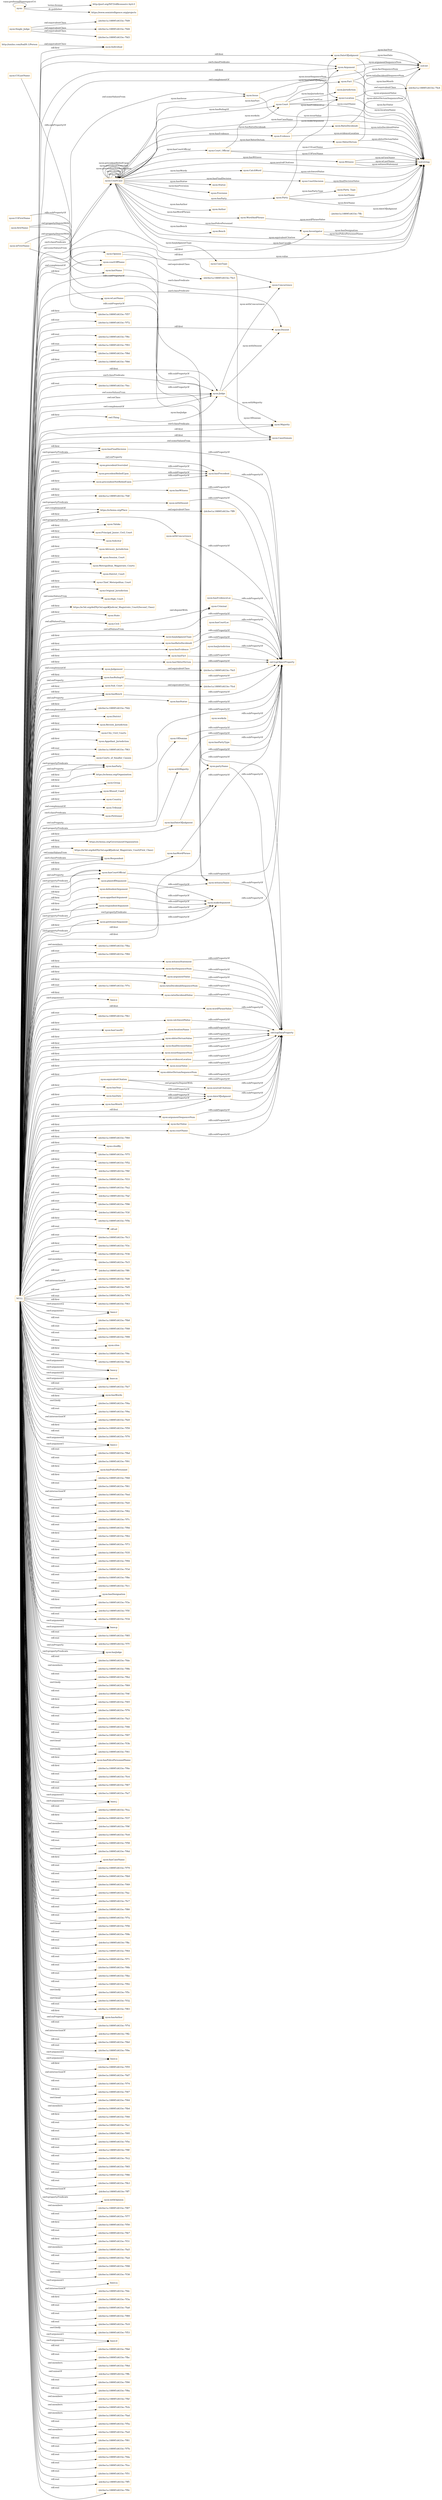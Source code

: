 digraph ar2dtool_diagram { 
rankdir=LR;
size="1501"
node [shape = rectangle, color="orange"]; "nyon:Statue" "nyon:Issue" "-2dcfee1a:1889f1d433e:-7fd9" "-2dcfee1a:1889f1d433e:-7fcd" "nyon:Bench" "nyon:Investigator" "-2dcfee1a:1889f1d433e:-7fdf" "nyon:Party" "nyon:Fact" "nyon:Evidence" "https://schema.org/Place" "nyon:Provision" "nyon:Civil" "nyon:Taluka" "-2dcfee1a:1889f1d433e:-7fd4" "nyon:Principal_Junior_Civil_Court" "nyon:Solicitor" "nyon:Advisory_Jurisdiction" "nyon:DateOfJudgment" "nyon:Single_Judge" "nyon:Session_Court" "-2dcfee1a:1889f1d433e:-7ffc" "nyon:Metropolitan_Magistrate_Courts" "nyon:District_Court" "nyon:Chief_Meterpolitan_Court" "nyon:Original_Jurisdiction" "nyon:RatioDecidendi" "nyon:Court_Official" "nyon:ObiterDictum" "http://xmlns.com/foaf/0.1/Person" "nyon:Court" "nyon:High_Court" "https://w3id.org/def/NyOnLegal#Judicial_Magistrate_Court(Second_Class)" "nyon:State" "nyon:Concurrence" "nyon:Witness" "nyon:CourtCase" "-2dcfee1a:1889f1d433e:-7fd2" "-2dcfee1a:1889f1d433e:-7fe5" "nyon:Location" "nyon:District" "nyon:Review_Jurisdiction" "-2dcfee1a:1889f1d433e:-7ff9" "nyon:City_Civil_Courts" "nyon:Appellant_Jurisdiction" "nyon:Individual" "nyon:Opinion" "nyon:Judge" "nyon:Courts_of_Smaller_Causes" "nyon:Judgement" "-2dcfee1a:1889f1d433e:-7fe3" "nyon:Author" "-2dcfee1a:1889f1d433e:-7fd3" "nyon:Jurisdiction" "https://schema.org/Organization" "nyon:Criminal" "nyon:Group" "nyon:Munsif_Court" "nyon:CaseType" "nyon:CatchWord" "nyon:Dissent" "nyon:Party_Type" "-2dcfee1a:1889f1d433e:-7fe4" "nyon:Country" "nyon:CourtDecision" "nyon:Tribunal" "nyon:Majority" "nyon:Argument" "nyon:Petitioner" "nyon:CaseDomain" "nyon:Sub_Court" "https://schema.org/GovernmentOrganization" "https://w3id.org/def/NyOnLegal#Judicial_Magistrate_Court(First_Class)" "nyon:WordAndPhrase" "nyon:Respondent" ; /*classes style*/
	"nyon:hasCourtOfficial" -> "owl:topObjectProperty" [ label = "rdfs:subPropertyOf" ];
	"nyon:catchwordValue" -> "owl:topDataProperty" [ label = "rdfs:subPropertyOf" ];
	"https://schema.org/Place" -> "-2dcfee1a:1889f1d433e:-7ff9" [ label = "owl:equivalentClass" ];
	"nyon:defendentArgument" -> "nyon:makeArgument" [ label = "rdfs:subPropertyOf" ];
	"nyon:equivalentCitation" -> "nyon:neutralCitations" [ label = "owl:propertyDisjointWith" ];
	"nyon:equivalentCitation" -> "owl:topDataProperty" [ label = "rdfs:subPropertyOf" ];
	"nyon:COFirstName" -> "nyon:courtOffName" [ label = "rdfs:subPropertyOf" ];
	"nyon:locationName" -> "owl:topDataProperty" [ label = "rdfs:subPropertyOf" ];
	"nyon:hasFinalDecision" -> "owl:topObjectProperty" [ label = "rdfs:subPropertyOf" ];
	"nyon:hasJurisdiction" -> "owl:topObjectProperty" [ label = "rdfs:subPropertyOf" ];
	"nyon:obiterDictumValue" -> "owl:topDataProperty" [ label = "rdfs:subPropertyOf" ];
	"nyon:hasPrecedent" -> "owl:topObjectProperty" [ label = "rdfs:subPropertyOf" ];
	"nyon:precedentReliedUpon" -> "nyon:hasPrecedent" [ label = "rdfs:subPropertyOf" ];
	"nyon:" -> "http://purl.org/NET/rdflicense/cc-by4.0" [ label = "terms:license" ];
	"nyon:" -> "https://www.semintelligence.org/projects" [ label = "dc:publisher" ];
	"nyon:" -> "nyon:" [ label = "vann:preferredNamespaceUri" ];
	"nyon:makeArgument" -> "owl:topObjectProperty" [ label = "rdfs:subPropertyOf" ];
	"nyon:finalDecisionValue" -> "owl:topDataProperty" [ label = "rdfs:subPropertyOf" ];
	"nyon:hasWitness" -> "owl:topObjectProperty" [ label = "rdfs:subPropertyOf" ];
	"nyon:appellantArgument" -> "nyon:makeArgument" [ label = "rdfs:subPropertyOf" ];
	"nyon:issueSequenceNum" -> "owl:topDataProperty" [ label = "rdfs:subPropertyOf" ];
	"nyon:partyName" -> "owl:topDataProperty" [ label = "rdfs:subPropertyOf" ];
	"nyon:withDissent" -> "owl:topObjectProperty" [ label = "rdfs:subPropertyOf" ];
	"nyon:withConcurrence" -> "owl:topObjectProperty" [ label = "rdfs:subPropertyOf" ];
	"nyon:evidenceLocation" -> "owl:topDataProperty" [ label = "rdfs:subPropertyOf" ];
	"nyon:hasJudgmentType" -> "owl:topObjectProperty" [ label = "rdfs:subPropertyOf" ];
	"nyon:hasRatioDecidendi" -> "owl:topObjectProperty" [ label = "rdfs:subPropertyOf" ];
	"nyon:hasEvidence" -> "owl:topObjectProperty" [ label = "rdfs:subPropertyOf" ];
	"nyon:hasFact" -> "owl:topObjectProperty" [ label = "rdfs:subPropertyOf" ];
	"nyon:witnessName" -> "owl:topDataProperty" [ label = "rdfs:subPropertyOf" ];
	"nyon:lastName" -> "nyon:partyName" [ label = "rdfs:subPropertyOf" ];
	"nyon:issueValue" -> "owl:topDataProperty" [ label = "rdfs:subPropertyOf" ];
	"nyon:obiterDictumSequenceNum" -> "owl:topDataProperty" [ label = "rdfs:subPropertyOf" ];
	"nyon:worksIn" -> "owl:topObjectProperty" [ label = "rdfs:subPropertyOf" ];
	"nyon:respondentArgument" -> "nyon:makeArgument" [ label = "rdfs:subPropertyOf" ];
	"nyon:Single_Judge" -> "-2dcfee1a:1889f1d433e:-7fd4" [ label = "owl:equivalentClass" ];
	"nyon:Single_Judge" -> "-2dcfee1a:1889f1d433e:-7fd3" [ label = "owl:equivalentClass" ];
	"nyon:Single_Judge" -> "-2dcfee1a:1889f1d433e:-7fd9" [ label = "owl:equivalentClass" ];
	"nyon:hasObiterDictum" -> "owl:topObjectProperty" [ label = "rdfs:subPropertyOf" ];
	"nyon:wLastName" -> "nyon:witnessName" [ label = "rdfs:subPropertyOf" ];
	"nyon:hasRulingOf" -> "owl:topObjectProperty" [ label = "rdfs:subPropertyOf" ];
	"nyon:hasPartyType" -> "owl:topObjectProperty" [ label = "rdfs:subPropertyOf" ];
	"nyon:hasDate" -> "nyon:dateOfJudgment" [ label = "rdfs:subPropertyOf" ];
	"nyon:argumentSequenceNum" -> "owl:topDataProperty" [ label = "rdfs:subPropertyOf" ];
	"nyon:neutralCitations" -> "owl:topDataProperty" [ label = "rdfs:subPropertyOf" ];
	"nyon:hasBench" -> "owl:topObjectProperty" [ label = "rdfs:subPropertyOf" ];
	"nyon:factValue" -> "owl:topDataProperty" [ label = "rdfs:subPropertyOf" ];
	"nyon:courtName" -> "owl:topDataProperty" [ label = "rdfs:subPropertyOf" ];
	"nyon:precendentNotReliedUpon" -> "nyon:hasPrecedent" [ label = "rdfs:subPropertyOf" ];
	"NULL" -> "-2dcfee1a:1889f1d433e:-7f60" [ label = "rdf:first" ];
	"NULL" -> "nyon:citedBy" [ label = "rdf:first" ];
	"NULL" -> "nyon:courtOffName" [ label = "rdf:first" ];
	"NULL" -> "-2dcfee1a:1889f1d433e:-7f75" [ label = "rdf:rest" ];
	"NULL" -> "nyon:hasMonth" [ label = "rdf:first" ];
	"NULL" -> "-2dcfee1a:1889f1d433e:-7f52" [ label = "rdf:first" ];
	"NULL" -> "nyon:Sub_Court" [ label = "rdf:first" ];
	"NULL" -> "-2dcfee1a:1889f1d433e:-7f6f" [ label = "rdf:rest" ];
	"NULL" -> "-2dcfee1a:1889f1d433e:-7f33" [ label = "rdf:first" ];
	"NULL" -> "nyon:City_Civil_Courts" [ label = "rdf:first" ];
	"NULL" -> "nyon:State" [ label = "rdf:first" ];
	"NULL" -> "-2dcfee1a:1889f1d433e:-7fa2" [ label = "rdf:rest" ];
	"NULL" -> "nyon:issueValue" [ label = "rdf:first" ];
	"NULL" -> "-2dcfee1a:1889f1d433e:-7faf" [ label = "rdf:rest" ];
	"NULL" -> "-2dcfee1a:1889f1d433e:-7f96" [ label = "rdf:rest" ];
	"NULL" -> "-2dcfee1a:1889f1d433e:-7f3f" [ label = "rdf:rest" ];
	"NULL" -> "nyon:witnessStatement" [ label = "rdf:first" ];
	"NULL" -> "-2dcfee1a:1889f1d433e:-7f5b" [ label = "rdf:first" ];
	"NULL" -> "rdf:nil" [ label = "rdf:rest" ];
	"NULL" -> "-2dcfee1a:1889f1d433e:-7fc3" [ label = "rdf:rest" ];
	"NULL" -> "nyon:witnessName" [ label = "rdf:first" ];
	"NULL" -> "nyon:Argument" [ label = "swrl:classPredicate" ];
	"NULL" -> "nyon:partyName" [ label = "rdf:first" ];
	"NULL" -> "nyon:Courts_of_Smaller_Causes" [ label = "rdf:first" ];
	"NULL" -> "-2dcfee1a:1889f1d433e:-7f3c" [ label = "rdf:first" ];
	"NULL" -> "nyon:Individual" [ label = "rdf:first" ];
	"NULL" -> "-2dcfee1a:1889f1d433e:-7f36" [ label = "rdf:rest" ];
	"NULL" -> "nyon:Judge" [ label = "rdf:first" ];
	"NULL" -> "-2dcfee1a:1889f1d433e:-7fc5" [ label = "owl:members" ];
	"NULL" -> "-2dcfee1a:1889f1d433e:-7ff0" [ label = "rdf:rest" ];
	"NULL" -> "nyon:Majority" [ label = "rdf:first" ];
	"NULL" -> "nyon:hasStatue" [ label = "rdf:first" ];
	"NULL" -> "-2dcfee1a:1889f1d433e:-7fd0" [ label = "owl:intersectionOf" ];
	"NULL" -> "nyon:hasPrecedent" [ label = "owl:onProperty" ];
	"NULL" -> "-2dcfee1a:1889f1d433e:-7fd5" [ label = "rdf:rest" ];
	"NULL" -> "-2dcfee1a:1889f1d433e:-7f78" [ label = "rdf:rest" ];
	"NULL" -> "-2dcfee1a:1889f1d433e:-7f43" [ label = "rdf:first" ];
	"NULL" -> "nyon:argumentSequenceNum" [ label = "rdf:first" ];
	"NULL" -> "nyon:Review_Jurisdiction" [ label = "rdf:first" ];
	"NULL" -> "base:r" [ label = "swrl:argument2" ];
	"NULL" -> "-2dcfee1a:1889f1d433e:-7fb8" [ label = "rdf:rest" ];
	"NULL" -> "nyon:issueSequenceNum" [ label = "rdf:first" ];
	"NULL" -> "-2dcfee1a:1889f1d433e:-7f48" [ label = "rdf:rest" ];
	"NULL" -> "-2dcfee1a:1889f1d433e:-7f99" [ label = "rdf:rest" ];
	"NULL" -> "nyon:CourtCase" [ label = "owl:someValuesFrom" ];
	"NULL" -> "nyon:cites" [ label = "rdf:first" ];
	"NULL" -> "-2dcfee1a:1889f1d433e:-7f4c" [ label = "rdf:first" ];
	"NULL" -> "nyon:Session_Court" [ label = "rdf:first" ];
	"NULL" -> "-2dcfee1a:1889f1d433e:-7fab" [ label = "rdf:rest" ];
	"NULL" -> "nyon:CaseDomain" [ label = "owl:someValuesFrom" ];
	"NULL" -> "base:y" [ label = "swrl:argument1" ];
	"NULL" -> "base:m" [ label = "swrl:argument2" ];
	"NULL" -> "nyon:CaseDomain" [ label = "rdf:first" ];
	"NULL" -> "nyon:evidenceLocation" [ label = "rdf:first" ];
	"NULL" -> "-2dcfee1a:1889f1d433e:-7fe7" [ label = "rdf:rest" ];
	"NULL" -> "nyon:Taluka" [ label = "rdf:first" ];
	"NULL" -> "nyon:hasWords" [ label = "owl:onProperty" ];
	"NULL" -> "-2dcfee1a:1889f1d433e:-7f4a" [ label = "swrl:body" ];
	"NULL" -> "nyon:respondentArgument" [ label = "rdf:first" ];
	"NULL" -> "-2dcfee1a:1889f1d433e:-7f9a" [ label = "rdf:rest" ];
	"NULL" -> "nyon:catchwordValue" [ label = "rdf:first" ];
	"NULL" -> "-2dcfee1a:1889f1d433e:-7fe9" [ label = "owl:intersectionOf" ];
	"NULL" -> "-2dcfee1a:1889f1d433e:-7f59" [ label = "rdf:first" ];
	"NULL" -> "-2dcfee1a:1889f1d433e:-7fd2" [ label = "owl:complementOf" ];
	"NULL" -> "-2dcfee1a:1889f1d433e:-7f70" [ label = "rdf:rest" ];
	"NULL" -> "base:c" [ label = "swrl:argument2" ];
	"NULL" -> "nyon:factSequenceNum" [ label = "rdf:first" ];
	"NULL" -> "nyon:hasCourtOfficial" [ label = "owl:onProperty" ];
	"NULL" -> "-2dcfee1a:1889f1d433e:-7fbd" [ label = "rdf:rest" ];
	"NULL" -> "-2dcfee1a:1889f1d433e:-7f91" [ label = "rdf:rest" ];
	"NULL" -> "nyon:hasParty" [ label = "owl:onProperty" ];
	"NULL" -> "nyon:hasPolicePersonnel" [ label = "rdf:first" ];
	"NULL" -> "nyon:Munsif_Court" [ label = "rdf:first" ];
	"NULL" -> "-2dcfee1a:1889f1d433e:-7f68" [ label = "rdf:first" ];
	"NULL" -> "nyon:Judge" [ label = "swrl:classPredicate" ];
	"NULL" -> "nyon:locationName" [ label = "rdf:first" ];
	"NULL" -> "nyon:argumentValue" [ label = "rdf:first" ];
	"NULL" -> "-2dcfee1a:1889f1d433e:-7f61" [ label = "rdf:rest" ];
	"NULL" -> "-2dcfee1a:1889f1d433e:-7fed" [ label = "owl:intersectionOf" ];
	"NULL" -> "nyon:Petitioner" [ label = "swrl:classPredicate" ];
	"NULL" -> "nyon:appellantArgument" [ label = "rdf:first" ];
	"NULL" -> "-2dcfee1a:1889f1d433e:-7fe0" [ label = "owl:unionOf" ];
	"NULL" -> "-2dcfee1a:1889f1d433e:-7f82" [ label = "rdf:rest" ];
	"NULL" -> "-2dcfee1a:1889f1d433e:-7f7c" [ label = "rdf:rest" ];
	"NULL" -> "nyon:withDissent" [ label = "swrl:propertyPredicate" ];
	"NULL" -> "nyon:hasRulingOf" [ label = "owl:onProperty" ];
	"NULL" -> "nyon:Civil" [ label = "owl:allValuesFrom" ];
	"NULL" -> "nyon:Respondent" [ label = "rdf:first" ];
	"NULL" -> "nyon:Original_Jurisdiction" [ label = "rdf:first" ];
	"NULL" -> "-2dcfee1a:1889f1d433e:-7f9d" [ label = "rdf:rest" ];
	"NULL" -> "-2dcfee1a:1889f1d433e:-7f62" [ label = "rdf:first" ];
	"NULL" -> "-2dcfee1a:1889f1d433e:-7f73" [ label = "rdf:rest" ];
	"NULL" -> "nyon:ratioDecidendiSequenceNum" [ label = "rdf:first" ];
	"NULL" -> "nyon:Investigator" [ label = "rdf:first" ];
	"NULL" -> "nyon:OfDomian" [ label = "owl:onProperty" ];
	"NULL" -> "-2dcfee1a:1889f1d433e:-7f35" [ label = "rdf:first" ];
	"NULL" -> "nyon:hasEvidence" [ label = "rdf:first" ];
	"NULL" -> "-2dcfee1a:1889f1d433e:-7f94" [ label = "rdf:rest" ];
	"NULL" -> "-2dcfee1a:1889f1d433e:-7f3d" [ label = "rdf:rest" ];
	"NULL" -> "https://schema.org/Organization" [ label = "rdf:first" ];
	"NULL" -> "-2dcfee1a:1889f1d433e:-7f8e" [ label = "rdf:rest" ];
	"NULL" -> "https://schema.org/GovernmentOrganization" [ label = "rdf:first" ];
	"NULL" -> "nyon:hasWords" [ label = "rdf:first" ];
	"NULL" -> "-2dcfee1a:1889f1d433e:-7fc1" [ label = "rdf:rest" ];
	"NULL" -> "nyon:hasDesignation" [ label = "rdf:first" ];
	"NULL" -> "nyon:hasFinalDecision" [ label = "rdf:first" ];
	"NULL" -> "-2dcfee1a:1889f1d433e:-7f3e" [ label = "rdf:first" ];
	"NULL" -> "nyon:Issue" [ label = "owl:someValuesFrom" ];
	"NULL" -> "nyon:hasFact" [ label = "rdf:first" ];
	"NULL" -> "-2dcfee1a:1889f1d433e:-7f5f" [ label = "swrl:head" ];
	"NULL" -> "-2dcfee1a:1889f1d433e:-7f34" [ label = "rdf:rest" ];
	"NULL" -> "base:p" [ label = "swrl:argument2" ];
	"NULL" -> "-2dcfee1a:1889f1d433e:-7f85" [ label = "rdf:rest" ];
	"NULL" -> "-2dcfee1a:1889f1d433e:-7f7f" [ label = "rdf:rest" ];
	"NULL" -> "base:y" [ label = "swrl:argument2" ];
	"NULL" -> "nyon:hasJudge" [ label = "owl:onProperty" ];
	"NULL" -> "-2dcfee1a:1889f1d433e:-7fde" [ label = "rdf:rest" ];
	"NULL" -> "nyon:withMajority" [ label = "swrl:propertyPredicate" ];
	"NULL" -> "-2dcfee1a:1889f1d433e:-7f8b" [ label = "owl:members" ];
	"NULL" -> "-2dcfee1a:1889f1d433e:-7fb2" [ label = "rdf:rest" ];
	"NULL" -> "https://w3id.org/def/NyOnLegal#Judicial_Magistrate_Court(First_Class)" [ label = "rdf:first" ];
	"NULL" -> "-2dcfee1a:1889f1d433e:-7f69" [ label = "swrl:body" ];
	"NULL" -> "nyon:finalDecisionValue" [ label = "rdf:first" ];
	"NULL" -> "-2dcfee1a:1889f1d433e:-7f4f" [ label = "rdf:rest" ];
	"NULL" -> "nyon:Dissent" [ label = "swrl:classPredicate" ];
	"NULL" -> "nyon:Principal_Junior_Civil_Court" [ label = "rdf:first" ];
	"NULL" -> "nyon:withConcurrence" [ label = "swrl:propertyPredicate" ];
	"NULL" -> "-2dcfee1a:1889f1d433e:-7f45" [ label = "rdf:first" ];
	"NULL" -> "-2dcfee1a:1889f1d433e:-7f76" [ label = "rdf:rest" ];
	"NULL" -> "nyon:Advisory_Jurisdiction" [ label = "rdf:first" ];
	"NULL" -> "nyon:Judge" [ label = "owl:someValuesFrom" ];
	"NULL" -> "nyon:Group" [ label = "rdf:first" ];
	"NULL" -> "nyon:hasDateOfJudgment" [ label = "rdf:first" ];
	"NULL" -> "-2dcfee1a:1889f1d433e:-7fa3" [ label = "rdf:rest" ];
	"NULL" -> "nyon:High_Court" [ label = "owl:someValuesFrom" ];
	"NULL" -> "-2dcfee1a:1889f1d433e:-7f46" [ label = "rdf:rest" ];
	"NULL" -> "nyon:obiterDictumSequenceNum" [ label = "rdf:first" ];
	"NULL" -> "-2dcfee1a:1889f1d433e:-7f97" [ label = "rdf:rest" ];
	"NULL" -> "nyon:hasCourtOfficial" [ label = "swrl:propertyPredicate" ];
	"NULL" -> "-2dcfee1a:1889f1d433e:-7f3b" [ label = "swrl:head" ];
	"NULL" -> "-2dcfee1a:1889f1d433e:-7f41" [ label = "swrl:body" ];
	"NULL" -> "nyon:hasPolicePersonnelName" [ label = "rdf:first" ];
	"NULL" -> "nyon:hasRulingOf" [ label = "rdf:first" ];
	"NULL" -> "-2dcfee1a:1889f1d433e:-7f4e" [ label = "rdf:first" ];
	"NULL" -> "-2dcfee1a:1889f1d433e:-7fc4" [ label = "rdf:rest" ];
	"NULL" -> "-2dcfee1a:1889f1d433e:-7f67" [ label = "rdf:rest" ];
	"NULL" -> "nyon:Appellant_Jurisdiction" [ label = "rdf:first" ];
	"NULL" -> "-2dcfee1a:1889f1d433e:-7fa7" [ label = "rdf:rest" ];
	"NULL" -> "base:j" [ label = "swrl:argument1" ];
	"NULL" -> "-2dcfee1a:1889f1d433e:-7fca" [ label = "rdf:rest" ];
	"NULL" -> "-2dcfee1a:1889f1d433e:-7f37" [ label = "rdf:first" ];
	"NULL" -> "nyon:courtName" [ label = "rdf:first" ];
	"NULL" -> "-2dcfee1a:1889f1d433e:-7f9f" [ label = "owl:members" ];
	"NULL" -> "nyon:obiterDictumValue" [ label = "rdf:first" ];
	"NULL" -> "-2dcfee1a:1889f1d433e:-7fc8" [ label = "rdf:rest" ];
	"NULL" -> "-2dcfee1a:1889f1d433e:-7f58" [ label = "rdf:rest" ];
	"NULL" -> "-2dcfee1a:1889f1d433e:-7f4d" [ label = "swrl:head" ];
	"NULL" -> "nyon:precendentNotReliedUpon" [ label = "rdf:first" ];
	"NULL" -> "nyon:hasCaseName" [ label = "rdf:first" ];
	"NULL" -> "-2dcfee1a:1889f1d433e:-7f79" [ label = "rdf:rest" ];
	"NULL" -> "-2dcfee1a:1889f1d433e:-7fb9" [ label = "rdf:rest" ];
	"NULL" -> "-2dcfee1a:1889f1d433e:-7f49" [ label = "rdf:first" ];
	"NULL" -> "nyon:hasFinalDecision" [ label = "swrl:propertyPredicate" ];
	"NULL" -> "nyon:factValue" [ label = "rdf:first" ];
	"NULL" -> "owl:Thing" [ label = "rdf:first" ];
	"NULL" -> "base:r" [ label = "swrl:argument1" ];
	"NULL" -> "-2dcfee1a:1889f1d433e:-7fac" [ label = "rdf:rest" ];
	"NULL" -> "nyon:precedentReliedUpon" [ label = "rdf:first" ];
	"NULL" -> "-2dcfee1a:1889f1d433e:-7fc7" [ label = "rdf:rest" ];
	"NULL" -> "-2dcfee1a:1889f1d433e:-7f80" [ label = "rdf:rest" ];
	"NULL" -> "-2dcfee1a:1889f1d433e:-7f7a" [ label = "rdf:rest" ];
	"NULL" -> "-2dcfee1a:1889f1d433e:-7f56" [ label = "swrl:head" ];
	"NULL" -> "-2dcfee1a:1889f1d433e:-7f9b" [ label = "rdf:rest" ];
	"NULL" -> "-2dcfee1a:1889f1d433e:-7ffa" [ label = "rdf:rest" ];
	"NULL" -> "-2dcfee1a:1889f1d433e:-7f64" [ label = "rdf:first" ];
	"NULL" -> "-2dcfee1a:1889f1d433e:-7fdf" [ label = "rdf:first" ];
	"NULL" -> "-2dcfee1a:1889f1d433e:-7f71" [ label = "rdf:rest" ];
	"NULL" -> "https://schema.org/Place" [ label = "owl:complementOf" ];
	"NULL" -> "-2dcfee1a:1889f1d433e:-7f6b" [ label = "rdf:rest" ];
	"NULL" -> "nyon:makeArgument" [ label = "swrl:propertyPredicate" ];
	"NULL" -> "nyon:Judgement" [ label = "owl:complementOf" ];
	"NULL" -> "nyon:hasCourtOfficial" [ label = "rdf:first" ];
	"NULL" -> "nyon:hasWitness" [ label = "rdf:first" ];
	"NULL" -> "-2dcfee1a:1889f1d433e:-7fbe" [ label = "rdf:rest" ];
	"NULL" -> "https://schema.org/Place" [ label = "rdf:first" ];
	"NULL" -> "-2dcfee1a:1889f1d433e:-7f92" [ label = "rdf:rest" ];
	"NULL" -> "nyon:hasParty" [ label = "rdf:first" ];
	"NULL" -> "-2dcfee1a:1889f1d433e:-7f5c" [ label = "swrl:body" ];
	"NULL" -> "base:c" [ label = "swrl:argument1" ];
	"NULL" -> "-2dcfee1a:1889f1d433e:-7f32" [ label = "swrl:head" ];
	"NULL" -> "-2dcfee1a:1889f1d433e:-7f83" [ label = "rdf:rest" ];
	"NULL" -> "base:j" [ label = "swrl:argument2" ];
	"NULL" -> "nyon:hasAuthor" [ label = "rdf:first" ];
	"NULL" -> "-2dcfee1a:1889f1d433e:-7f7d" [ label = "rdf:rest" ];
	"NULL" -> "nyon:hasBench" [ label = "owl:onProperty" ];
	"NULL" -> "-2dcfee1a:1889f1d433e:-7ff2" [ label = "owl:intersectionOf" ];
	"NULL" -> "-2dcfee1a:1889f1d433e:-7fb0" [ label = "rdf:rest" ];
	"NULL" -> "nyon:hasBench" [ label = "rdf:first" ];
	"NULL" -> "-2dcfee1a:1889f1d433e:-7f9e" [ label = "rdf:rest" ];
	"NULL" -> "base:a" [ label = "swrl:argument2" ];
	"NULL" -> "-2dcfee1a:1889f1d433e:-7f55" [ label = "rdf:first" ];
	"NULL" -> "nyon:dateOfJudgment" [ label = "rdf:first" ];
	"NULL" -> "-2dcfee1a:1889f1d433e:-7fd7" [ label = "owl:intersectionOf" ];
	"NULL" -> "-2dcfee1a:1889f1d433e:-7f74" [ label = "rdf:rest" ];
	"NULL" -> "-2dcfee1a:1889f1d433e:-7f47" [ label = "rdf:first" ];
	"NULL" -> "-2dcfee1a:1889f1d433e:-7f44" [ label = "swrl:head" ];
	"NULL" -> "nyon:CourtCase" [ label = "swrl:classPredicate" ];
	"NULL" -> "nyon:Opinion" [ label = "owl:complementOf" ];
	"NULL" -> "-2dcfee1a:1889f1d433e:-7fb4" [ label = "owl:members" ];
	"NULL" -> "-2dcfee1a:1889f1d433e:-7f40" [ label = "rdf:first" ];
	"NULL" -> "-2dcfee1a:1889f1d433e:-7fa1" [ label = "rdf:rest" ];
	"NULL" -> "-2dcfee1a:1889f1d433e:-7f95" [ label = "rdf:rest" ];
	"NULL" -> "-2dcfee1a:1889f1d433e:-7f5e" [ label = "rdf:first" ];
	"NULL" -> "nyon:Judge" [ label = "owl:onClass" ];
	"NULL" -> "-2dcfee1a:1889f1d433e:-7f8f" [ label = "rdf:rest" ];
	"NULL" -> "nyon:Respondent" [ label = "owl:someValuesFrom" ];
	"NULL" -> "-2dcfee1a:1889f1d433e:-7fc2" [ label = "rdf:rest" ];
	"NULL" -> "-2dcfee1a:1889f1d433e:-7f65" [ label = "rdf:rest" ];
	"NULL" -> "nyon:defendentArgument" [ label = "rdf:first" ];
	"NULL" -> "nyon:hasAuthor" [ label = "owl:onProperty" ];
	"NULL" -> "-2dcfee1a:1889f1d433e:-7f86" [ label = "rdf:rest" ];
	"NULL" -> "nyon:hasParty" [ label = "swrl:propertyPredicate" ];
	"NULL" -> "-2dcfee1a:1889f1d433e:-7fb3" [ label = "rdf:rest" ];
	"NULL" -> "nyon:DateOfJudgment" [ label = "rdf:first" ];
	"NULL" -> "nyon:hasDate" [ label = "rdf:first" ];
	"NULL" -> "-2dcfee1a:1889f1d433e:-7ff7" [ label = "owl:intersectionOf" ];
	"NULL" -> "nyon:withOpinion" [ label = "swrl:propertyPredicate" ];
	"NULL" -> "nyon:Chief_Meterpolitan_Court" [ label = "rdf:first" ];
	"NULL" -> "-2dcfee1a:1889f1d433e:-7f87" [ label = "owl:members" ];
	"NULL" -> "-2dcfee1a:1889f1d433e:-7f77" [ label = "rdf:rest" ];
	"NULL" -> "-2dcfee1a:1889f1d433e:-7f50" [ label = "rdf:first" ];
	"NULL" -> "-2dcfee1a:1889f1d433e:-7fb7" [ label = "rdf:rest" ];
	"NULL" -> "-2dcfee1a:1889f1d433e:-7f31" [ label = "rdf:first" ];
	"NULL" -> "nyon:Solicitor" [ label = "rdf:first" ];
	"NULL" -> "-2dcfee1a:1889f1d433e:-7fa5" [ label = "owl:members" ];
	"NULL" -> "nyon:ratioDecidendiValue" [ label = "rdf:first" ];
	"NULL" -> "-2dcfee1a:1889f1d433e:-7fa4" [ label = "rdf:rest" ];
	"NULL" -> "nyon:Respondent" [ label = "swrl:classPredicate" ];
	"NULL" -> "nyon:District" [ label = "rdf:first" ];
	"NULL" -> "-2dcfee1a:1889f1d433e:-7f98" [ label = "rdf:rest" ];
	"NULL" -> "-2dcfee1a:1889f1d433e:-7f38" [ label = "swrl:body" ];
	"NULL" -> "nyon:hasJudgmentType" [ label = "rdf:first" ];
	"NULL" -> "base:cj" [ label = "swrl:argument1" ];
	"NULL" -> "nyon:petitionerArgument" [ label = "swrl:propertyPredicate" ];
	"NULL" -> "nyon:wordPhraseValue" [ label = "rdf:first" ];
	"NULL" -> "-2dcfee1a:1889f1d433e:-7fdc" [ label = "owl:intersectionOf" ];
	"NULL" -> "nyon:precedentOverruled" [ label = "rdf:first" ];
	"NULL" -> "nyon:petitionerArgument" [ label = "rdf:first" ];
	"NULL" -> "nyon:Argument" [ label = "rdf:first" ];
	"NULL" -> "-2dcfee1a:1889f1d433e:-7f3a" [ label = "rdf:first" ];
	"NULL" -> "-2dcfee1a:1889f1d433e:-7fa8" [ label = "rdf:rest" ];
	"NULL" -> "-2dcfee1a:1889f1d433e:-7f89" [ label = "rdf:rest" ];
	"NULL" -> "https://w3id.org/def/NyOnLegal#Judicial_Magistrate_Court(Second_Class)" [ label = "rdf:first" ];
	"NULL" -> "-2dcfee1a:1889f1d433e:-7fc9" [ label = "rdf:rest" ];
	"NULL" -> "-2dcfee1a:1889f1d433e:-7f53" [ label = "swrl:body" ];
	"NULL" -> "base:d" [ label = "swrl:argument1" ];
	"NULL" -> "-2dcfee1a:1889f1d433e:-7fb6" [ label = "rdf:rest" ];
	"NULL" -> "nyon:Country" [ label = "rdf:first" ];
	"NULL" -> "base:d" [ label = "swrl:argument2" ];
	"NULL" -> "nyon:hasRatioDecidendi" [ label = "rdf:first" ];
	"NULL" -> "nyon:hasObiterDictum" [ label = "rdf:first" ];
	"NULL" -> "nyon:hasWordPhrase" [ label = "rdf:first" ];
	"NULL" -> "nyon:Majority" [ label = "swrl:classPredicate" ];
	"NULL" -> "-2dcfee1a:1889f1d433e:-7fbc" [ label = "rdf:rest" ];
	"NULL" -> "-2dcfee1a:1889f1d433e:-7f6d" [ label = "owl:members" ];
	"NULL" -> "-2dcfee1a:1889f1d433e:-7ffb" [ label = "owl:unionOf" ];
	"NULL" -> "nyon:Metropolitan_Magistrate_Courts" [ label = "rdf:first" ];
	"NULL" -> "-2dcfee1a:1889f1d433e:-7f90" [ label = "rdf:rest" ];
	"NULL" -> "-2dcfee1a:1889f1d433e:-7f8a" [ label = "rdf:rest" ];
	"NULL" -> "nyon:plaintiffArgument" [ label = "rdf:first" ];
	"NULL" -> "-2dcfee1a:1889f1d433e:-7fbf" [ label = "owl:members" ];
	"NULL" -> "-2dcfee1a:1889f1d433e:-7fcb" [ label = "owl:members" ];
	"NULL" -> "-2dcfee1a:1889f1d433e:-7fad" [ label = "owl:members" ];
	"NULL" -> "nyon:respondentArgument" [ label = "swrl:propertyPredicate" ];
	"NULL" -> "base:a" [ label = "swrl:argument1" ];
	"NULL" -> "-2dcfee1a:1889f1d433e:-7f5a" [ label = "rdf:rest" ];
	"NULL" -> "-2dcfee1a:1889f1d433e:-7fa9" [ label = "owl:members" ];
	"NULL" -> "-2dcfee1a:1889f1d433e:-7f81" [ label = "rdf:rest" ];
	"NULL" -> "-2dcfee1a:1889f1d433e:-7f7b" [ label = "rdf:rest" ];
	"NULL" -> "-2dcfee1a:1889f1d433e:-7fda" [ label = "rdf:rest" ];
	"NULL" -> "-2dcfee1a:1889f1d433e:-7fce" [ label = "rdf:rest" ];
	"NULL" -> "-2dcfee1a:1889f1d433e:-7f51" [ label = "rdf:rest" ];
	"NULL" -> "-2dcfee1a:1889f1d433e:-7ff5" [ label = "rdf:rest" ];
	"NULL" -> "nyon:hasJudge" [ label = "swrl:propertyPredicate" ];
	"NULL" -> "-2dcfee1a:1889f1d433e:-7f9c" [ label = "rdf:rest" ];
	"NULL" -> "base:p" [ label = "swrl:argument1" ];
	"NULL" -> "-2dcfee1a:1889f1d433e:-7f57" [ label = "rdf:first" ];
	"NULL" -> "nyon:Concurrence" [ label = "swrl:classPredicate" ];
	"NULL" -> "-2dcfee1a:1889f1d433e:-7f72" [ label = "rdf:rest" ];
	"NULL" -> "-2dcfee1a:1889f1d433e:-7f6c" [ label = "rdf:rest" ];
	"NULL" -> "-2dcfee1a:1889f1d433e:-7f93" [ label = "rdf:rest" ];
	"NULL" -> "-2dcfee1a:1889f1d433e:-7f8d" [ label = "rdf:rest" ];
	"NULL" -> "-2dcfee1a:1889f1d433e:-7f66" [ label = "rdf:first" ];
	"NULL" -> "-2dcfee1a:1889f1d433e:-7fec" [ label = "rdf:rest" ];
	"NULL" -> "nyon:Concurrence" [ label = "rdf:first" ];
	"NULL" -> "base:m" [ label = "swrl:argument1" ];
	"NULL" -> "-2dcfee1a:1889f1d433e:-7f63" [ label = "rdf:rest" ];
	"NULL" -> "nyon:Tribunal" [ label = "owl:complementOf" ];
	"NULL" -> "nyon:hasYear" [ label = "rdf:first" ];
	"NULL" -> "-2dcfee1a:1889f1d433e:-7fba" [ label = "owl:members" ];
	"NULL" -> "nyon:Location" [ label = "owl:complementOf" ];
	"NULL" -> "-2dcfee1a:1889f1d433e:-7f84" [ label = "rdf:rest" ];
	"NULL" -> "-2dcfee1a:1889f1d433e:-7f7e" [ label = "rdf:rest" ];
	"NULL" -> "nyon:District_Court" [ label = "rdf:first" ];
	"NULL" -> "base:x" [ label = "swrl:argument1" ];
	"NULL" -> "nyon:Dissent" [ label = "rdf:first" ];
	"NULL" -> "-2dcfee1a:1889f1d433e:-7fb1" [ label = "rdf:rest" ];
	"NULL" -> "nyon:hasCaseID" [ label = "rdf:first" ];
	"NULL" -> "nyon:Judge" [ label = "owl:complementOf" ];
	"NULL" -> "nyon:Criminal" [ label = "owl:allValuesFrom" ];
	"nyon:Sub_Court" -> "-2dcfee1a:1889f1d433e:-7fcd" [ label = "owl:equivalentClass" ];
	"nyon:Civil" -> "nyon:Criminal" [ label = "owl:disjointWith" ];
	"nyon:plaintiffArgument" -> "nyon:makeArgument" [ label = "rdfs:subPropertyOf" ];
	"nyon:hasYear" -> "nyon:dateOfJudgment" [ label = "rdfs:subPropertyOf" ];
	"nyon:hasEvidenceLoc" -> "owl:topObjectProperty" [ label = "rdfs:subPropertyOf" ];
	"nyon:witnessStatement" -> "owl:topDataProperty" [ label = "rdfs:subPropertyOf" ];
	"nyon:wFirstName" -> "nyon:wLastName" [ label = "owl:propertyDisjointWith" ];
	"nyon:wFirstName" -> "nyon:witnessName" [ label = "rdfs:subPropertyOf" ];
	"nyon:factSequenceNum" -> "owl:topDataProperty" [ label = "rdfs:subPropertyOf" ];
	"nyon:Location" -> "-2dcfee1a:1889f1d433e:-7fe4" [ label = "owl:equivalentClass" ];
	"nyon:precedentOverruled" -> "nyon:hasPrecedent" [ label = "rdfs:subPropertyOf" ];
	"nyon:petitionerArgument" -> "nyon:makeArgument" [ label = "rdfs:subPropertyOf" ];
	"nyon:firstName" -> "nyon:lastName" [ label = "owl:propertyDisjointWith" ];
	"nyon:firstName" -> "nyon:partyName" [ label = "rdfs:subPropertyOf" ];
	"nyon:hasCourtLoc" -> "owl:topObjectProperty" [ label = "rdfs:subPropertyOf" ];
	"nyon:hasDateOfJudgment" -> "owl:topObjectProperty" [ label = "rdfs:subPropertyOf" ];
	"nyon:dateOfJudgment" -> "owl:topDataProperty" [ label = "rdfs:subPropertyOf" ];
	"http://xmlns.com/foaf/0.1/Person" -> "nyon:Individual" [ label = "owl:equivalentClass" ];
	"nyon:wordPhraseValue" -> "owl:topDataProperty" [ label = "rdfs:subPropertyOf" ];
	"nyon:hasMonth" -> "nyon:dateOfJudgment" [ label = "rdfs:subPropertyOf" ];
	"nyon:withMajority" -> "owl:topObjectProperty" [ label = "rdfs:subPropertyOf" ];
	"nyon:argumentValue" -> "owl:topDataProperty" [ label = "rdfs:subPropertyOf" ];
	"nyon:OfDomian" -> "owl:topObjectProperty" [ label = "rdfs:subPropertyOf" ];
	"nyon:Judgement" -> "-2dcfee1a:1889f1d433e:-7fe5" [ label = "owl:equivalentClass" ];
	"nyon:courtOffName" -> "owl:topDataProperty" [ label = "rdfs:subPropertyOf" ];
	"nyon:ratioDecidendiValue" -> "owl:topDataProperty" [ label = "rdfs:subPropertyOf" ];
	"nyon:Opinion" -> "-2dcfee1a:1889f1d433e:-7fe3" [ label = "owl:equivalentClass" ];
	"nyon:ratioDecidendiSequenceNum" -> "owl:topDataProperty" [ label = "rdfs:subPropertyOf" ];
	"nyon:COLastName" -> "nyon:courtOffName" [ label = "rdfs:subPropertyOf" ];
	"nyon:hasWordPhrase" -> "owl:topObjectProperty" [ label = "rdfs:subPropertyOf" ];
	"nyon:hasStatue" -> "owl:topObjectProperty" [ label = "rdfs:subPropertyOf" ];
	"nyon:hasParty" -> "owl:topObjectProperty" [ label = "rdfs:subPropertyOf" ];
	"nyon:Court" -> "xsd:string" [ label = "nyon:courtName" ];
	"nyon:Court" -> "nyon:Jurisdiction" [ label = "nyon:hasJurisdiction" ];
	"nyon:WordAndPhrase" -> "xsd:string" [ label = "nyon:wordPhraseValue" ];
	"nyon:Judge" -> "nyon:Dissent" [ label = "nyon:withDissent" ];
	"nyon:CourtCase" -> "nyon:Bench" [ label = "nyon:hasBench" ];
	"nyon:CourtCase" -> "nyon:Statue" [ label = "nyon:hasStatue" ];
	"nyon:CatchWord" -> "xsd:string" [ label = "nyon:catchwordValue" ];
	"nyon:Location" -> "xsd:string" [ label = "nyon:locationName" ];
	"nyon:CourtCase" -> "xsd:string" [ label = "nyon:equivalentCitation" ];
	"nyon:CourtCase" -> "nyon:CourtCase" [ label = "nyon:cites" ];
	"nyon:CourtCase" -> "nyon:Investigator" [ label = "nyon:hasPolicePersonnel" ];
	"nyon:CourtCase" -> "nyon:Witness" [ label = "nyon:hasWitness" ];
	"nyon:CourtDecision" -> "xsd:string" [ label = "nyon:finalDecisionValue" ];
	"nyon:DateOfJudgment" -> "xsd:int" [ label = "nyon:hasDate" ];
	"nyon:Opinion" -> "xsd:string" [ label = "nyon:value" ];
	"nyon:Party" -> "xsd:string" [ label = "nyon:firstName" ];
	"nyon:Argument" -> "xsd:string" [ label = "nyon:argumentValue" ];
	"nyon:Party" -> "nyon:Argument" [ label = "nyon:makeArgument" ];
	"nyon:CaseType" -> "nyon:CaseDomain" [ label = "nyon:OfDomian" ];
	"nyon:CourtCase" -> "nyon:CourtCase" [ label = "nyon:citedBy" ];
	"nyon:Fact" -> "xsd:string" [ label = "nyon:factValue" ];
	"nyon:CourtCase" -> "nyon:CaseType" [ label = "nyon:hasJudgmentType" ];
	"nyon:Judge" -> "nyon:Majority" [ label = "nyon:withMajority" ];
	"nyon:Evidence" -> "nyon:Location" [ label = "nyon:hasEvidenceLoc" ];
	"nyon:CourtCase" -> "nyon:CatchWord" [ label = "nyon:hasWords" ];
	"nyon:Investigator" -> "xsd:string" [ label = "nyon:hasDesignation" ];
	"nyon:RatioDecidendi" -> "xsd:int" [ label = "nyon:ratioDecidendiSequenceNum" ];
	"nyon:Fact" -> "xsd:int" [ label = "nyon:factSequenceNum" ];
	"nyon:CourtCase" -> "nyon:Issue" [ label = "nyon:hasIssue" ];
	"nyon:CourtCase" -> "xsd:string" [ label = "nyon:hasCaseID" ];
	"nyon:Court_Official" -> "xsd:string" [ label = "nyon:COFirstName" ];
	"nyon:CourtCase" -> "nyon:CourtCase" [ label = "nyon:precendentNotReliedUpon" ];
	"nyon:Issue" -> "xsd:string" [ label = "nyon:issueValue" ];
	"nyon:Court" -> "nyon:DateOfJudgment" [ label = "nyon:hasDateOfJudgment" ];
	"nyon:Court_Official" -> "xsd:string" [ label = "nyon:COLastName" ];
	"nyon:RatioDecidendi" -> "xsd:string" [ label = "nyon:ratioDecidendiValue" ];
	"nyon:Party" -> "xsd:string" [ label = "nyon:lastName" ];
	"nyon:Witness" -> "xsd:string" [ label = "nyon:wFirstName" ];
	"nyon:CourtCase" -> "nyon:Author" [ label = "nyon:hasAuthor" ];
	"nyon:CourtCase" -> "nyon:Court_Official" [ label = "nyon:hasCourtOfficial" ];
	"nyon:Evidence" -> "xsd:string" [ label = "nyon:evidenceLocation" ];
	"nyon:DateOfJudgment" -> "xsd:int" [ label = "nyon:hasYear" ];
	"nyon:CourtCase" -> "nyon:CourtCase" [ label = "nyon:precedentOverruled" ];
	"nyon:CourtCase" -> "nyon:Fact" [ label = "nyon:hasFact" ];
	"nyon:CourtCase" -> "nyon:CourtCase" [ label = "nyon:precedentReliedUpon" ];
	"nyon:ObiterDictum" -> "xsd:int" [ label = "nyon:obiterDictumSequenceNum" ];
	"nyon:Argument" -> "xsd:int" [ label = "nyon:argumentSequenceNum" ];
	"nyon:Judge" -> "nyon:Concurrence" [ label = "nyon:withConcurrence" ];
	"nyon:CourtCase" -> "nyon:Court" [ label = "nyon:hasRulingOf" ];
	"nyon:Court" -> "nyon:Location" [ label = "nyon:hasCourtLoc" ];
	"nyon:Witness" -> "xsd:string" [ label = "nyon:wLastName" ];
	"nyon:CourtCase" -> "xsd:string" [ label = "nyon:hasCaseName" ];
	"nyon:Investigator" -> "xsd:string" [ label = "nyon:hasPolicePersonnelName" ];
	"nyon:CourtCase" -> "nyon:CourtDecision" [ label = "nyon:hasFinalDecision" ];
	"nyon:CourtCase" -> "nyon:ObiterDictum" [ label = "nyon:hasObiterDictum" ];
	"nyon:Court_Official" -> "nyon:Court" [ label = "nyon:worksIn" ];
	"owl:Thing" -> "nyon:Judge" [ label = "nyon:hasJudge" ];
	"nyon:CourtCase" -> "nyon:Provision" [ label = "nyon:hasProvision" ];
	"nyon:CourtCase" -> "nyon:RatioDecidendi" [ label = "nyon:hasRatioDecidendi" ];
	"nyon:Issue" -> "xsd:int" [ label = "nyon:issueSequenceNum" ];
	"nyon:Witness" -> "xsd:string" [ label = "nyon:witnessStatement" ];
	"nyon:CourtCase" -> "nyon:Party" [ label = "nyon:hasParty" ];
	"-2dcfee1a:1889f1d433e:-7ffc" -> "xsd:string" [ label = "nyon:dateOfJudgment" ];
	"nyon:CourtCase" -> "nyon:WordAndPhrase" [ label = "nyon:hasWordPhrase" ];
	"nyon:CourtCase" -> "xsd:string" [ label = "nyon:neutralCitations" ];
	"nyon:Party" -> "nyon:Party_Type" [ label = "nyon:hasPartyType" ];
	"nyon:ObiterDictum" -> "xsd:string" [ label = "nyon:obiterDictumValue" ];
	"nyon:CourtCase" -> "nyon:Evidence" [ label = "nyon:hasEvidence" ];
	"nyon:DateOfJudgment" -> "xsd:string" [ label = "nyon:hasMonth" ];

}
